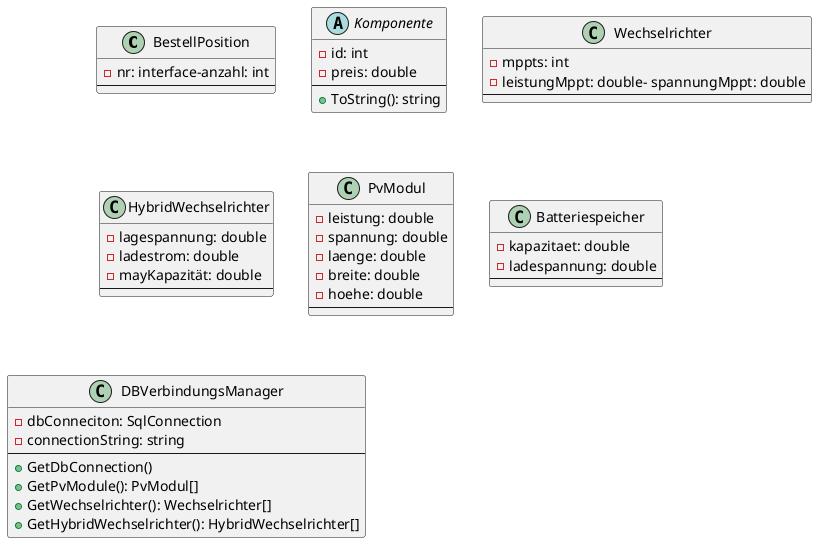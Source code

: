 @startuml
class BestellPosition{
    - nr: interface-anzahl: int
    --
}

abstract class Komponente {
    - id: int
    - preis: double
    --
    + ToString(): string 
}
class Wechselrichter {
    - mppts: int 
    - leistungMppt: double- spannungMppt: double
    --
}
class HybridWechselrichter{
    - lagespannung: double
    - ladestrom: double
    - mayKapazität: double
    --
}
class PvModul {
    - leistung: double
    - spannung: double
    - laenge: double
    - breite: double
    - hoehe: double 
    --
}
class Batteriespeicher{
    - kapazitaet: double 
    - ladespannung: double
    --
}
class DBVerbindungsManager {
    - dbConneciton: SqlConnection
    - connectionString: string
    --
    + GetDbConnection()
    + GetPvModule(): PvModul[]
    + GetWechselrichter(): Wechselrichter[]
    + GetHybridWechselrichter(): HybridWechselrichter[]
}

@enduml
